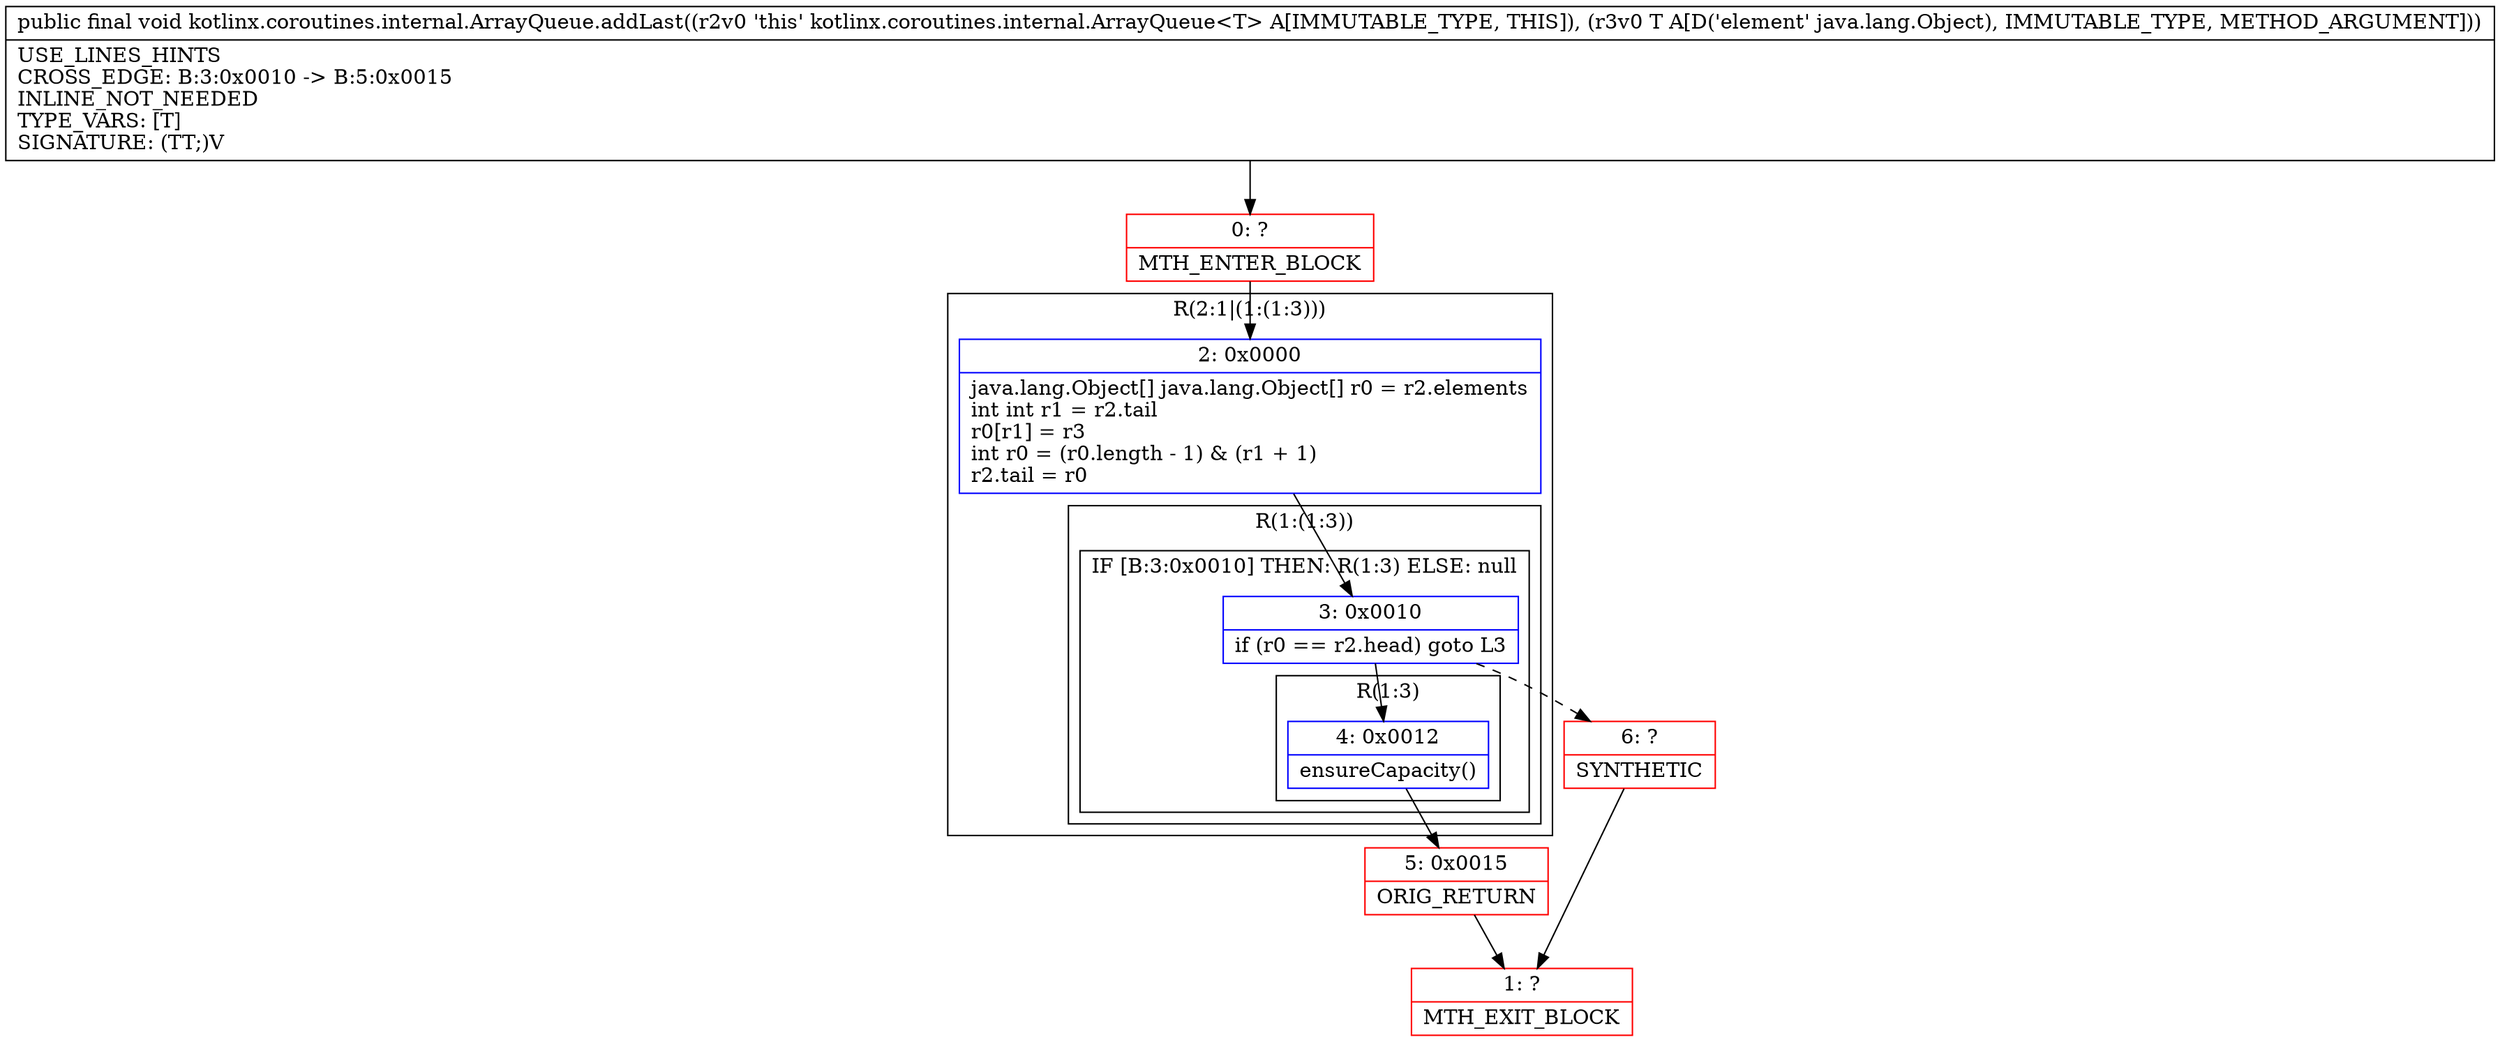 digraph "CFG forkotlinx.coroutines.internal.ArrayQueue.addLast(Ljava\/lang\/Object;)V" {
subgraph cluster_Region_518023425 {
label = "R(2:1|(1:(1:3)))";
node [shape=record,color=blue];
Node_2 [shape=record,label="{2\:\ 0x0000|java.lang.Object[] java.lang.Object[] r0 = r2.elements\lint int r1 = r2.tail\lr0[r1] = r3\lint r0 = (r0.length \- 1) & (r1 + 1)\lr2.tail = r0\l}"];
subgraph cluster_Region_436824228 {
label = "R(1:(1:3))";
node [shape=record,color=blue];
subgraph cluster_IfRegion_284637351 {
label = "IF [B:3:0x0010] THEN: R(1:3) ELSE: null";
node [shape=record,color=blue];
Node_3 [shape=record,label="{3\:\ 0x0010|if (r0 == r2.head) goto L3\l}"];
subgraph cluster_Region_46178568 {
label = "R(1:3)";
node [shape=record,color=blue];
Node_4 [shape=record,label="{4\:\ 0x0012|ensureCapacity()\l}"];
}
}
}
}
Node_0 [shape=record,color=red,label="{0\:\ ?|MTH_ENTER_BLOCK\l}"];
Node_5 [shape=record,color=red,label="{5\:\ 0x0015|ORIG_RETURN\l}"];
Node_1 [shape=record,color=red,label="{1\:\ ?|MTH_EXIT_BLOCK\l}"];
Node_6 [shape=record,color=red,label="{6\:\ ?|SYNTHETIC\l}"];
MethodNode[shape=record,label="{public final void kotlinx.coroutines.internal.ArrayQueue.addLast((r2v0 'this' kotlinx.coroutines.internal.ArrayQueue\<T\> A[IMMUTABLE_TYPE, THIS]), (r3v0 T A[D('element' java.lang.Object), IMMUTABLE_TYPE, METHOD_ARGUMENT]))  | USE_LINES_HINTS\lCROSS_EDGE: B:3:0x0010 \-\> B:5:0x0015\lINLINE_NOT_NEEDED\lTYPE_VARS: [T]\lSIGNATURE: (TT;)V\l}"];
MethodNode -> Node_0;Node_2 -> Node_3;
Node_3 -> Node_4;
Node_3 -> Node_6[style=dashed];
Node_4 -> Node_5;
Node_0 -> Node_2;
Node_5 -> Node_1;
Node_6 -> Node_1;
}

